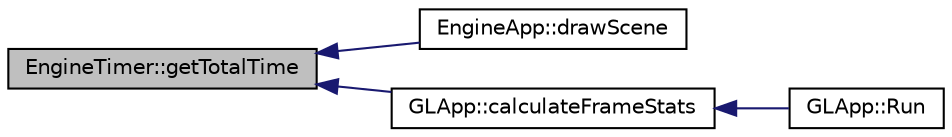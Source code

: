 digraph "EngineTimer::getTotalTime"
{
  edge [fontname="Helvetica",fontsize="10",labelfontname="Helvetica",labelfontsize="10"];
  node [fontname="Helvetica",fontsize="10",shape=record];
  rankdir="LR";
  Node6 [label="EngineTimer::getTotalTime",height=0.2,width=0.4,color="black", fillcolor="grey75", style="filled", fontcolor="black"];
  Node6 -> Node7 [dir="back",color="midnightblue",fontsize="10",style="solid",fontname="Helvetica"];
  Node7 [label="EngineApp::drawScene",height=0.2,width=0.4,color="black", fillcolor="white", style="filled",URL="$class_engine_app.html#aa3c15d637e68b4788e9e6c76677be5e1",tooltip="draw scene. "];
  Node6 -> Node8 [dir="back",color="midnightblue",fontsize="10",style="solid",fontname="Helvetica"];
  Node8 [label="GLApp::calculateFrameStats",height=0.2,width=0.4,color="black", fillcolor="white", style="filled",URL="$class_g_l_app.html#abd383afcbfa5ed2df72276254dd18ff3",tooltip="calculate FPS and frame time. "];
  Node8 -> Node9 [dir="back",color="midnightblue",fontsize="10",style="solid",fontname="Helvetica"];
  Node9 [label="GLApp::Run",height=0.2,width=0.4,color="black", fillcolor="white", style="filled",URL="$class_g_l_app.html#a4d58775934e1308c088a58625b7e2611"];
}
